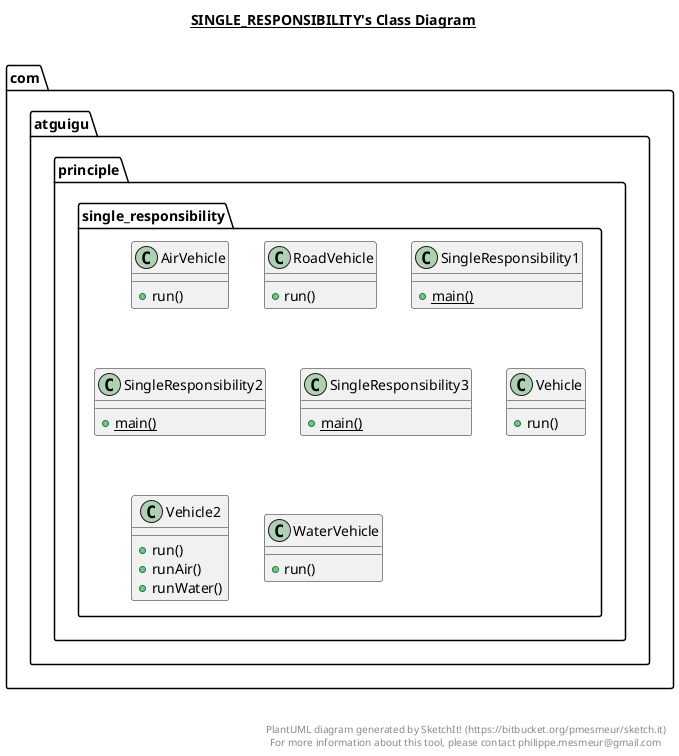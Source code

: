 @startuml

title __SINGLE_RESPONSIBILITY's Class Diagram__\n

  namespace com.atguigu.principle.single_responsibility {
    class com.atguigu.principle.single_responsibility.AirVehicle {
        + run()
    }
  }
  

  namespace com.atguigu.principle.single_responsibility {
    class com.atguigu.principle.single_responsibility.RoadVehicle {
        + run()
    }
  }
  

  namespace com.atguigu.principle.single_responsibility {
    class com.atguigu.principle.single_responsibility.SingleResponsibility1 {
        {static} + main()
    }
  }
  

  namespace com.atguigu.principle.single_responsibility {
    class com.atguigu.principle.single_responsibility.SingleResponsibility2 {
        {static} + main()
    }
  }
  

  namespace com.atguigu.principle.single_responsibility {
    class com.atguigu.principle.single_responsibility.SingleResponsibility3 {
        {static} + main()
    }
  }
  

  namespace com.atguigu.principle.single_responsibility {
    class com.atguigu.principle.single_responsibility.Vehicle {
        + run()
    }
  }
  

  namespace com.atguigu.principle.single_responsibility {
    class com.atguigu.principle.single_responsibility.Vehicle2 {
        + run()
        + runAir()
        + runWater()
    }
  }
  

  namespace com.atguigu.principle.single_responsibility {
    class com.atguigu.principle.single_responsibility.WaterVehicle {
        + run()
    }
  }
  



right footer


PlantUML diagram generated by SketchIt! (https://bitbucket.org/pmesmeur/sketch.it)
For more information about this tool, please contact philippe.mesmeur@gmail.com
endfooter

@enduml
